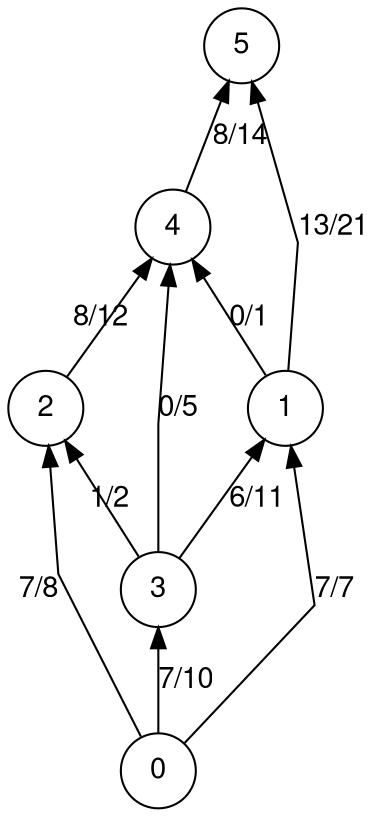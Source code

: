 digraph exported_graph {
	fontname="Helvetica,Arial,sans-serif"
	node [fontname="Helvetica,Arial,sans-serif"]
	edge [fontname="Helvetica,Arial,sans-serif"]
	rankdir = BT;
	splines = false;
	node [shape = circle];
	4 -> 5 [label = "8/14"]
	1 -> 5 [label = "13/21"]
	1 -> 4 [label = "0/1"]
	3 -> 1 [label = "6/11"]
	3 -> 2 [label = "1/2"]
	3 -> 4 [label = "0/5"]
	2 -> 4 [label = "8/12"]
	0 -> 1 [label = "7/7"]
	0 -> 3 [label = "7/10"]
	0 -> 2 [label = "7/8"]
}
